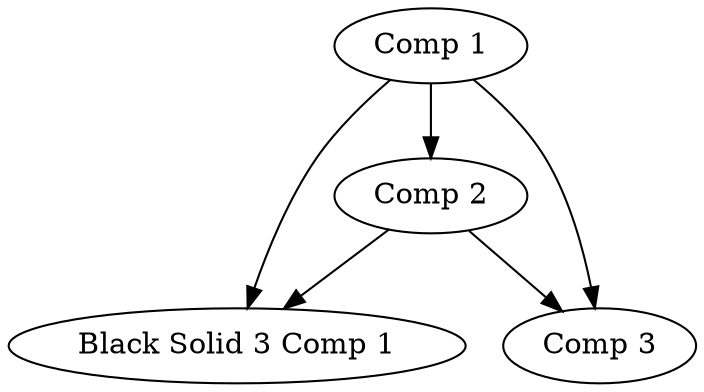 digraph {
"Comp 1" -> "Comp 2";
"Comp 2" -> "Black Solid 3 Comp 1";
"Comp 2" -> "Comp 3";
"Comp 1" -> "Black Solid 3 Comp 1";
"Comp 1" -> "Comp 3";
}